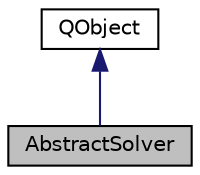 digraph "AbstractSolver"
{
 // LATEX_PDF_SIZE
  edge [fontname="Helvetica",fontsize="10",labelfontname="Helvetica",labelfontsize="10"];
  node [fontname="Helvetica",fontsize="10",shape=record];
  Node1 [label="AbstractSolver",height=0.2,width=0.4,color="black", fillcolor="grey75", style="filled", fontcolor="black",tooltip="Класс, абстрагирующий решение задачи."];
  Node2 -> Node1 [dir="back",color="midnightblue",fontsize="10",style="solid"];
  Node2 [label="QObject",height=0.2,width=0.4,color="black", fillcolor="white", style="filled",tooltip=" "];
}
